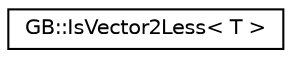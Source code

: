 digraph "Graphical Class Hierarchy"
{
  edge [fontname="Helvetica",fontsize="10",labelfontname="Helvetica",labelfontsize="10"];
  node [fontname="Helvetica",fontsize="10",shape=record];
  rankdir="LR";
  Node0 [label="GB::IsVector2Less\< T \>",height=0.2,width=0.4,color="black", fillcolor="white", style="filled",URL="$class_g_b_1_1_is_vector2_less.html",tooltip="Used to compare which of two sf::Vector2 is less Designed to facilitate map and set use of sf::Vector..."];
}
